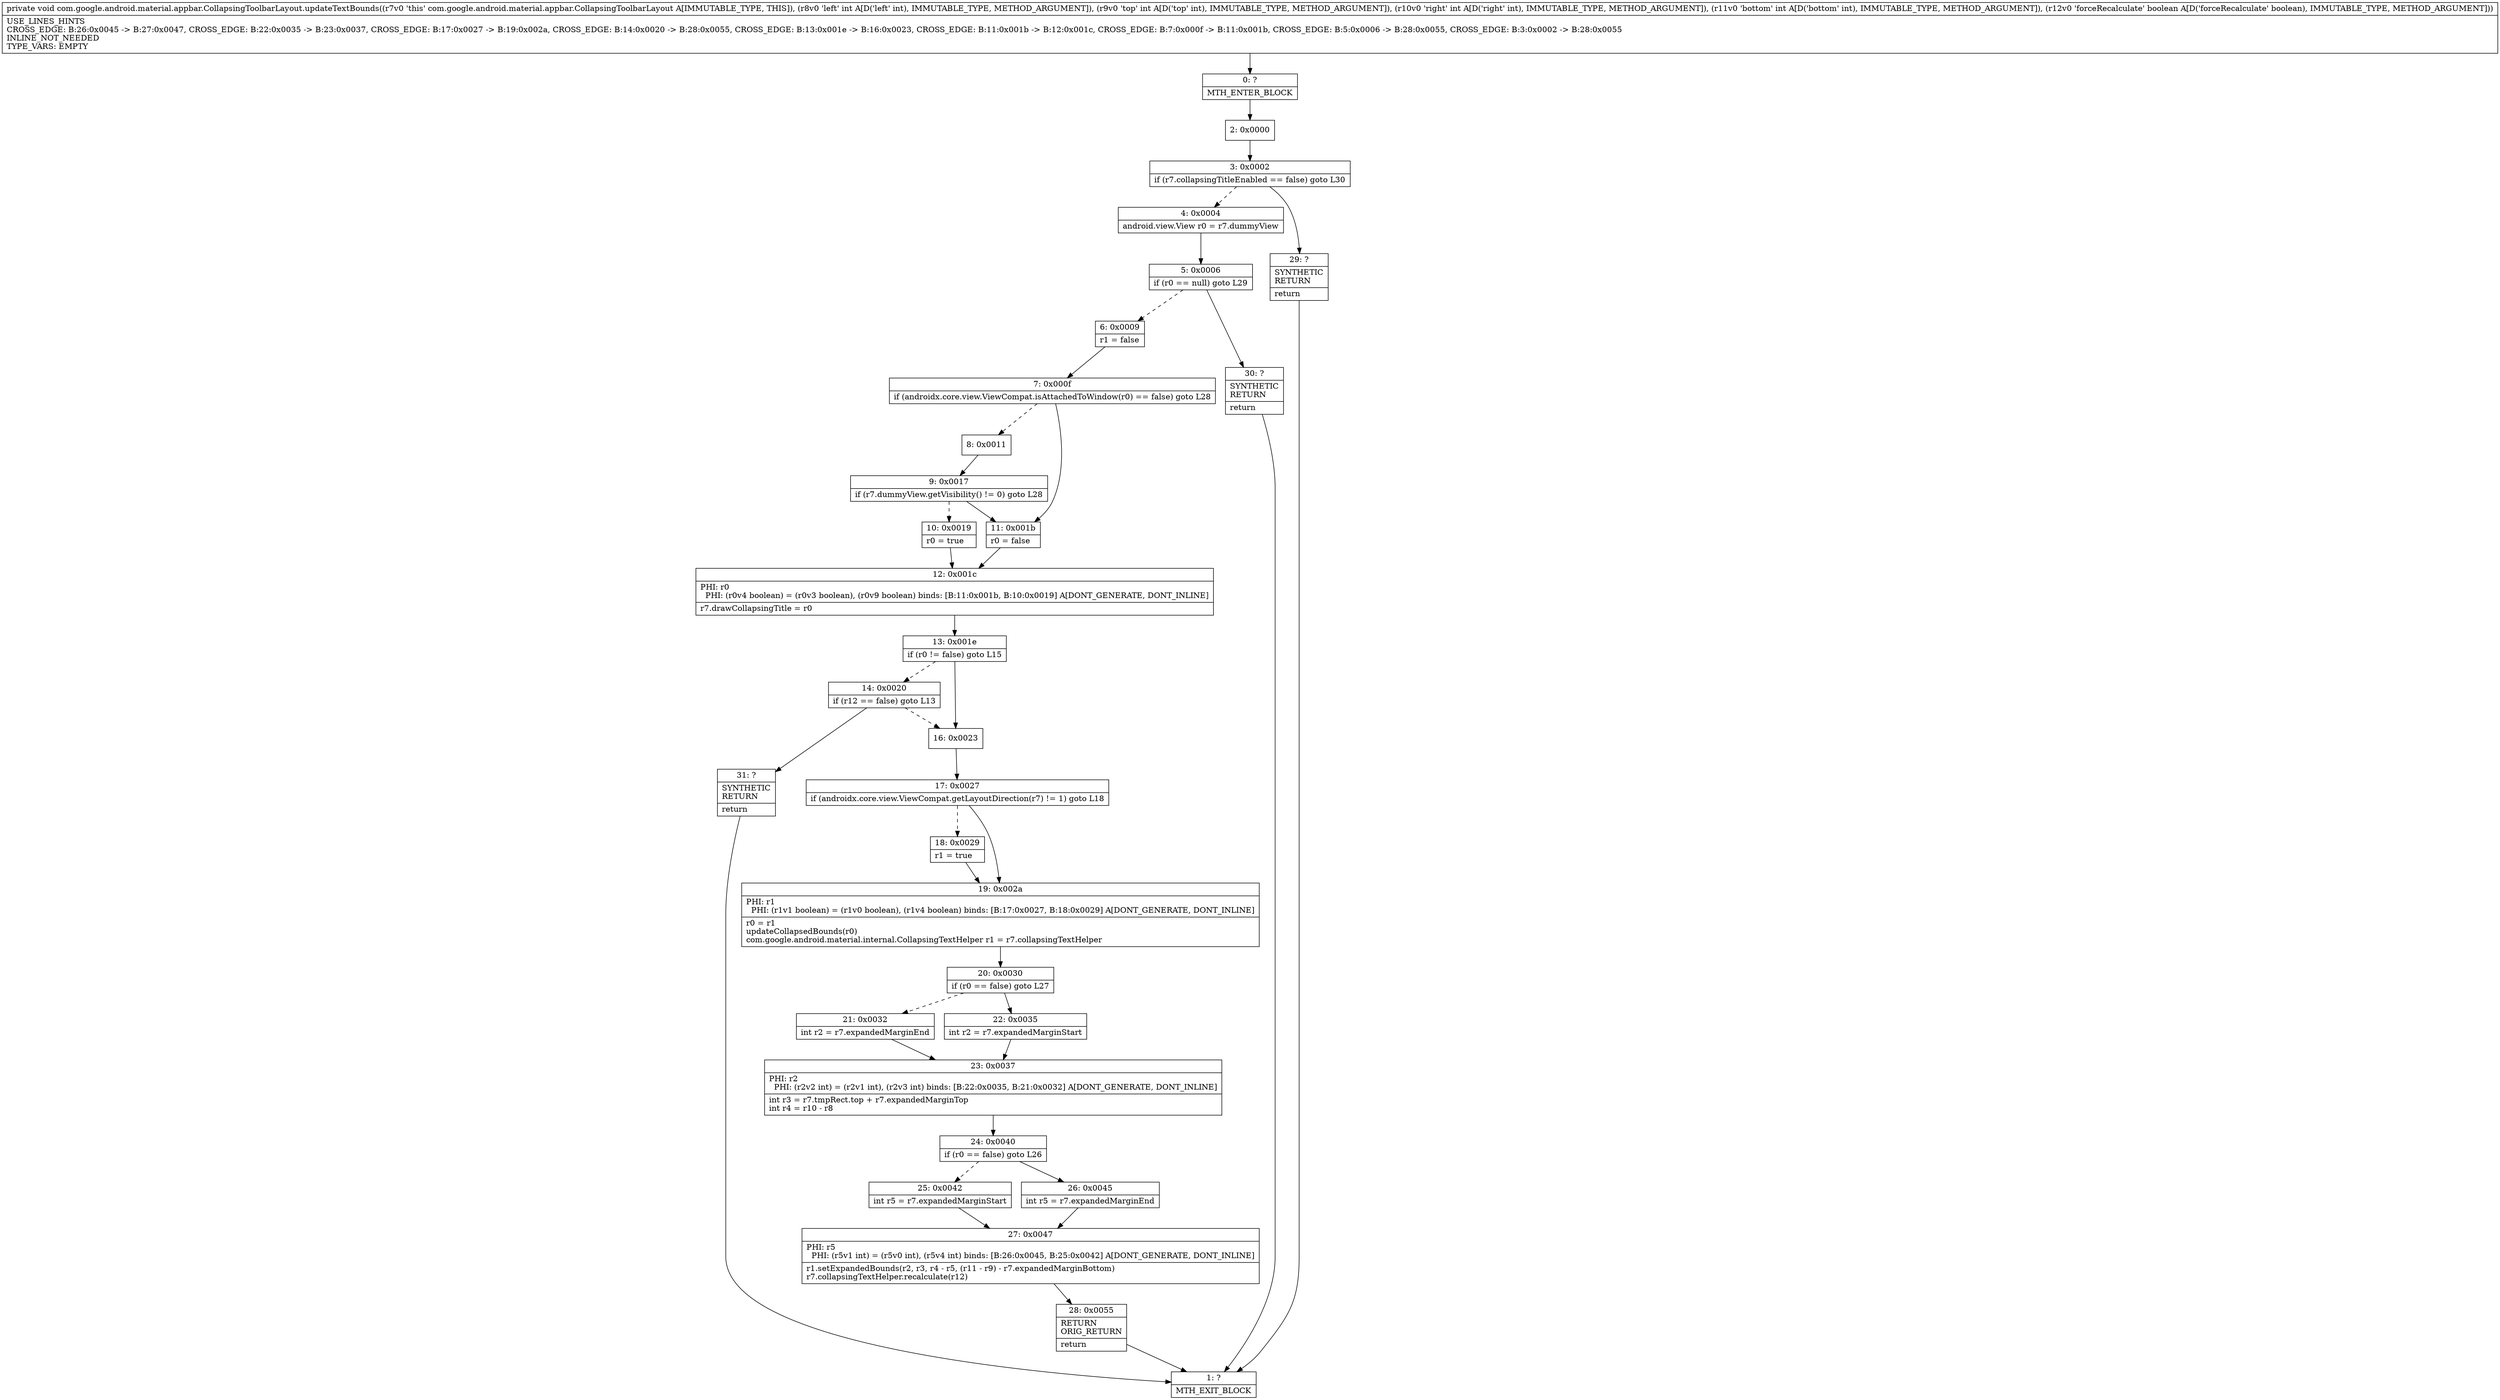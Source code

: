 digraph "CFG forcom.google.android.material.appbar.CollapsingToolbarLayout.updateTextBounds(IIIIZ)V" {
Node_0 [shape=record,label="{0\:\ ?|MTH_ENTER_BLOCK\l}"];
Node_2 [shape=record,label="{2\:\ 0x0000}"];
Node_3 [shape=record,label="{3\:\ 0x0002|if (r7.collapsingTitleEnabled == false) goto L30\l}"];
Node_4 [shape=record,label="{4\:\ 0x0004|android.view.View r0 = r7.dummyView\l}"];
Node_5 [shape=record,label="{5\:\ 0x0006|if (r0 == null) goto L29\l}"];
Node_6 [shape=record,label="{6\:\ 0x0009|r1 = false\l}"];
Node_7 [shape=record,label="{7\:\ 0x000f|if (androidx.core.view.ViewCompat.isAttachedToWindow(r0) == false) goto L28\l}"];
Node_8 [shape=record,label="{8\:\ 0x0011}"];
Node_9 [shape=record,label="{9\:\ 0x0017|if (r7.dummyView.getVisibility() != 0) goto L28\l}"];
Node_10 [shape=record,label="{10\:\ 0x0019|r0 = true\l}"];
Node_12 [shape=record,label="{12\:\ 0x001c|PHI: r0 \l  PHI: (r0v4 boolean) = (r0v3 boolean), (r0v9 boolean) binds: [B:11:0x001b, B:10:0x0019] A[DONT_GENERATE, DONT_INLINE]\l|r7.drawCollapsingTitle = r0\l}"];
Node_13 [shape=record,label="{13\:\ 0x001e|if (r0 != false) goto L15\l}"];
Node_14 [shape=record,label="{14\:\ 0x0020|if (r12 == false) goto L13\l}"];
Node_31 [shape=record,label="{31\:\ ?|SYNTHETIC\lRETURN\l|return\l}"];
Node_1 [shape=record,label="{1\:\ ?|MTH_EXIT_BLOCK\l}"];
Node_16 [shape=record,label="{16\:\ 0x0023}"];
Node_17 [shape=record,label="{17\:\ 0x0027|if (androidx.core.view.ViewCompat.getLayoutDirection(r7) != 1) goto L18\l}"];
Node_18 [shape=record,label="{18\:\ 0x0029|r1 = true\l}"];
Node_19 [shape=record,label="{19\:\ 0x002a|PHI: r1 \l  PHI: (r1v1 boolean) = (r1v0 boolean), (r1v4 boolean) binds: [B:17:0x0027, B:18:0x0029] A[DONT_GENERATE, DONT_INLINE]\l|r0 = r1\lupdateCollapsedBounds(r0)\lcom.google.android.material.internal.CollapsingTextHelper r1 = r7.collapsingTextHelper\l}"];
Node_20 [shape=record,label="{20\:\ 0x0030|if (r0 == false) goto L27\l}"];
Node_21 [shape=record,label="{21\:\ 0x0032|int r2 = r7.expandedMarginEnd\l}"];
Node_23 [shape=record,label="{23\:\ 0x0037|PHI: r2 \l  PHI: (r2v2 int) = (r2v1 int), (r2v3 int) binds: [B:22:0x0035, B:21:0x0032] A[DONT_GENERATE, DONT_INLINE]\l|int r3 = r7.tmpRect.top + r7.expandedMarginTop\lint r4 = r10 \- r8\l}"];
Node_24 [shape=record,label="{24\:\ 0x0040|if (r0 == false) goto L26\l}"];
Node_25 [shape=record,label="{25\:\ 0x0042|int r5 = r7.expandedMarginStart\l}"];
Node_27 [shape=record,label="{27\:\ 0x0047|PHI: r5 \l  PHI: (r5v1 int) = (r5v0 int), (r5v4 int) binds: [B:26:0x0045, B:25:0x0042] A[DONT_GENERATE, DONT_INLINE]\l|r1.setExpandedBounds(r2, r3, r4 \- r5, (r11 \- r9) \- r7.expandedMarginBottom)\lr7.collapsingTextHelper.recalculate(r12)\l}"];
Node_28 [shape=record,label="{28\:\ 0x0055|RETURN\lORIG_RETURN\l|return\l}"];
Node_26 [shape=record,label="{26\:\ 0x0045|int r5 = r7.expandedMarginEnd\l}"];
Node_22 [shape=record,label="{22\:\ 0x0035|int r2 = r7.expandedMarginStart\l}"];
Node_11 [shape=record,label="{11\:\ 0x001b|r0 = false\l}"];
Node_30 [shape=record,label="{30\:\ ?|SYNTHETIC\lRETURN\l|return\l}"];
Node_29 [shape=record,label="{29\:\ ?|SYNTHETIC\lRETURN\l|return\l}"];
MethodNode[shape=record,label="{private void com.google.android.material.appbar.CollapsingToolbarLayout.updateTextBounds((r7v0 'this' com.google.android.material.appbar.CollapsingToolbarLayout A[IMMUTABLE_TYPE, THIS]), (r8v0 'left' int A[D('left' int), IMMUTABLE_TYPE, METHOD_ARGUMENT]), (r9v0 'top' int A[D('top' int), IMMUTABLE_TYPE, METHOD_ARGUMENT]), (r10v0 'right' int A[D('right' int), IMMUTABLE_TYPE, METHOD_ARGUMENT]), (r11v0 'bottom' int A[D('bottom' int), IMMUTABLE_TYPE, METHOD_ARGUMENT]), (r12v0 'forceRecalculate' boolean A[D('forceRecalculate' boolean), IMMUTABLE_TYPE, METHOD_ARGUMENT]))  | USE_LINES_HINTS\lCROSS_EDGE: B:26:0x0045 \-\> B:27:0x0047, CROSS_EDGE: B:22:0x0035 \-\> B:23:0x0037, CROSS_EDGE: B:17:0x0027 \-\> B:19:0x002a, CROSS_EDGE: B:14:0x0020 \-\> B:28:0x0055, CROSS_EDGE: B:13:0x001e \-\> B:16:0x0023, CROSS_EDGE: B:11:0x001b \-\> B:12:0x001c, CROSS_EDGE: B:7:0x000f \-\> B:11:0x001b, CROSS_EDGE: B:5:0x0006 \-\> B:28:0x0055, CROSS_EDGE: B:3:0x0002 \-\> B:28:0x0055\lINLINE_NOT_NEEDED\lTYPE_VARS: EMPTY\l}"];
MethodNode -> Node_0;Node_0 -> Node_2;
Node_2 -> Node_3;
Node_3 -> Node_4[style=dashed];
Node_3 -> Node_29;
Node_4 -> Node_5;
Node_5 -> Node_6[style=dashed];
Node_5 -> Node_30;
Node_6 -> Node_7;
Node_7 -> Node_8[style=dashed];
Node_7 -> Node_11;
Node_8 -> Node_9;
Node_9 -> Node_10[style=dashed];
Node_9 -> Node_11;
Node_10 -> Node_12;
Node_12 -> Node_13;
Node_13 -> Node_14[style=dashed];
Node_13 -> Node_16;
Node_14 -> Node_16[style=dashed];
Node_14 -> Node_31;
Node_31 -> Node_1;
Node_16 -> Node_17;
Node_17 -> Node_18[style=dashed];
Node_17 -> Node_19;
Node_18 -> Node_19;
Node_19 -> Node_20;
Node_20 -> Node_21[style=dashed];
Node_20 -> Node_22;
Node_21 -> Node_23;
Node_23 -> Node_24;
Node_24 -> Node_25[style=dashed];
Node_24 -> Node_26;
Node_25 -> Node_27;
Node_27 -> Node_28;
Node_28 -> Node_1;
Node_26 -> Node_27;
Node_22 -> Node_23;
Node_11 -> Node_12;
Node_30 -> Node_1;
Node_29 -> Node_1;
}

